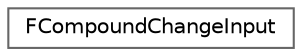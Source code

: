 digraph "Graphical Class Hierarchy"
{
 // INTERACTIVE_SVG=YES
 // LATEX_PDF_SIZE
  bgcolor="transparent";
  edge [fontname=Helvetica,fontsize=10,labelfontname=Helvetica,labelfontsize=10];
  node [fontname=Helvetica,fontsize=10,shape=box,height=0.2,width=0.4];
  rankdir="LR";
  Node0 [id="Node000000",label="FCompoundChangeInput",height=0.2,width=0.4,color="grey40", fillcolor="white", style="filled",URL="$d7/d0c/structFCompoundChangeInput.html",tooltip=" "];
}
